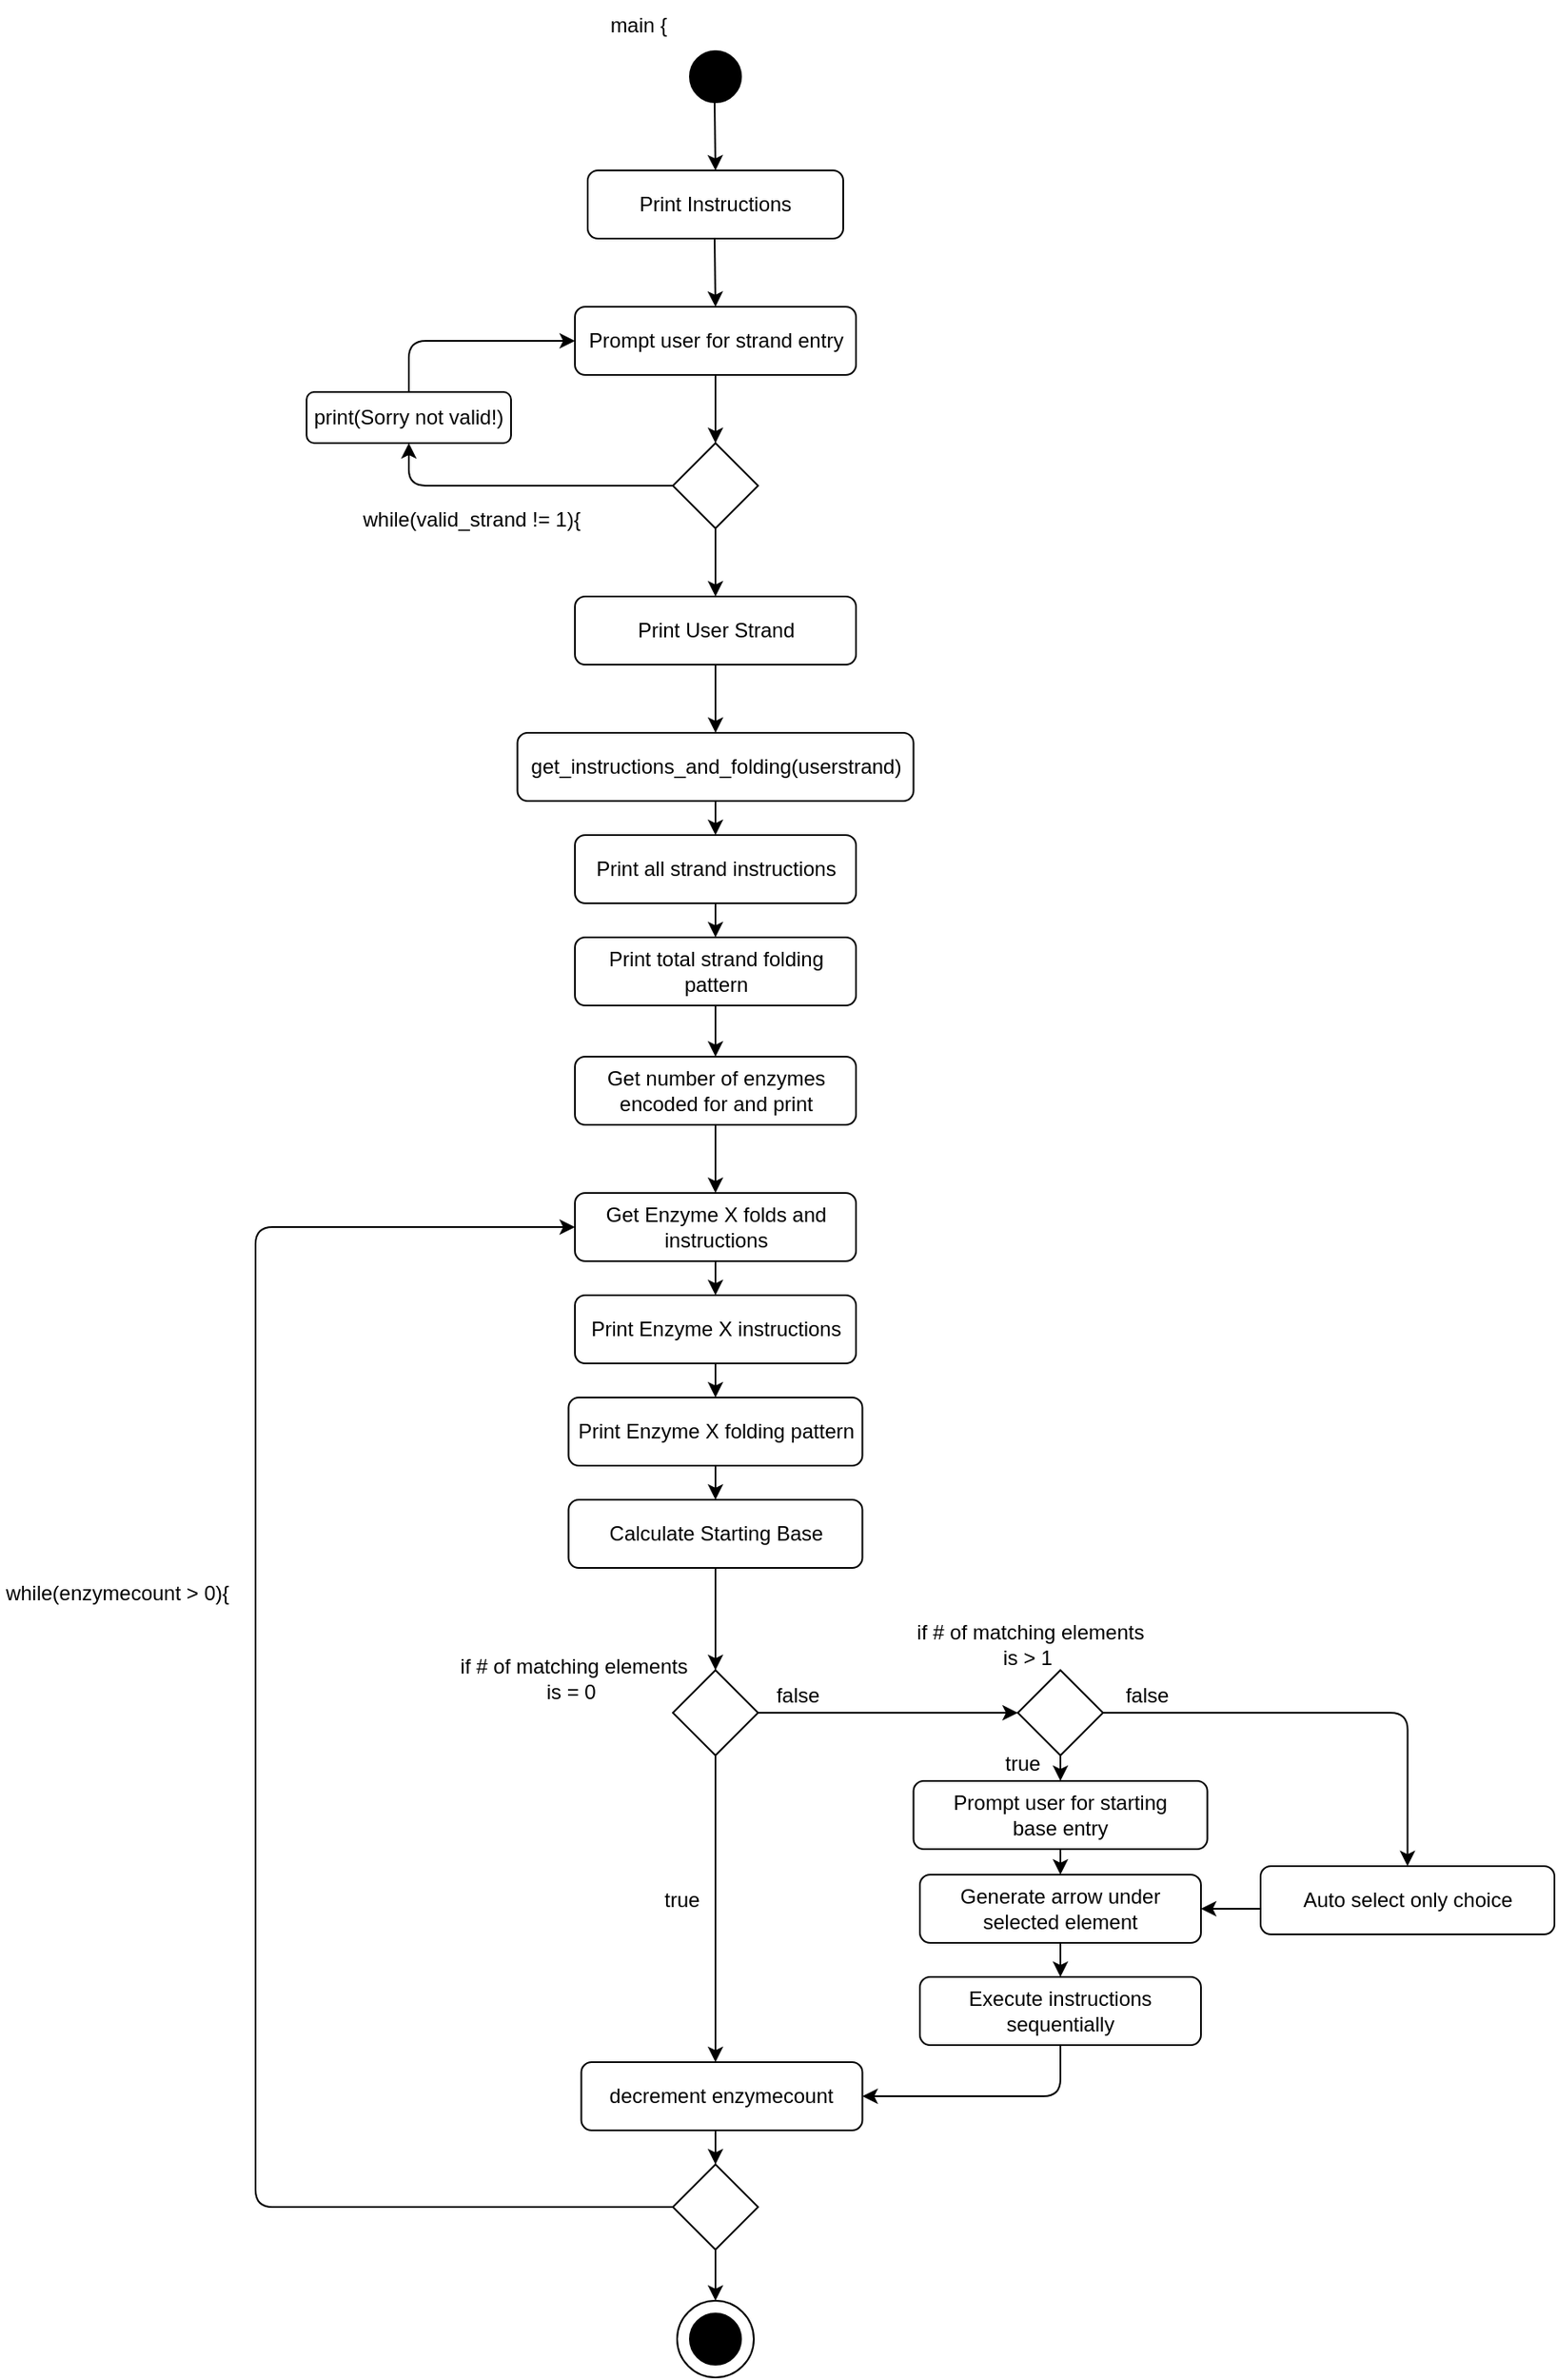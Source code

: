 <mxfile version="24.8.3">
  <diagram name="Page-1" id="PkyXtbD7RMUAfJ6heSM2">
    <mxGraphModel dx="2284" dy="746" grid="1" gridSize="10" guides="1" tooltips="1" connect="1" arrows="1" fold="1" page="1" pageScale="1" pageWidth="850" pageHeight="1100" math="0" shadow="0">
      <root>
        <mxCell id="0" />
        <mxCell id="1" parent="0" />
        <mxCell id="jWET1PcR0gpjG8ZoI9SM-1" value="" style="ellipse;whiteSpace=wrap;html=1;aspect=fixed;fillColor=#000000;" vertex="1" parent="1">
          <mxGeometry x="385" y="60" width="30" height="30" as="geometry" />
        </mxCell>
        <mxCell id="jWET1PcR0gpjG8ZoI9SM-2" value="" style="endArrow=classic;html=1;rounded=0;" edge="1" parent="1">
          <mxGeometry width="50" height="50" relative="1" as="geometry">
            <mxPoint x="399.5" y="90" as="sourcePoint" />
            <mxPoint x="400" y="130" as="targetPoint" />
          </mxGeometry>
        </mxCell>
        <mxCell id="jWET1PcR0gpjG8ZoI9SM-3" value="Print Instructions" style="rounded=1;whiteSpace=wrap;html=1;" vertex="1" parent="1">
          <mxGeometry x="325" y="130" width="150" height="40" as="geometry" />
        </mxCell>
        <mxCell id="jWET1PcR0gpjG8ZoI9SM-4" value="main {" style="text;html=1;align=center;verticalAlign=middle;whiteSpace=wrap;rounded=0;" vertex="1" parent="1">
          <mxGeometry x="325" y="30" width="60" height="30" as="geometry" />
        </mxCell>
        <mxCell id="jWET1PcR0gpjG8ZoI9SM-10" style="edgeStyle=orthogonalEdgeStyle;rounded=0;orthogonalLoop=1;jettySize=auto;html=1;exitX=0.5;exitY=1;exitDx=0;exitDy=0;" edge="1" parent="1" source="jWET1PcR0gpjG8ZoI9SM-5" target="jWET1PcR0gpjG8ZoI9SM-7">
          <mxGeometry relative="1" as="geometry" />
        </mxCell>
        <mxCell id="jWET1PcR0gpjG8ZoI9SM-5" value="Prompt user for strand entry" style="rounded=1;whiteSpace=wrap;html=1;" vertex="1" parent="1">
          <mxGeometry x="317.5" y="210" width="165" height="40" as="geometry" />
        </mxCell>
        <mxCell id="jWET1PcR0gpjG8ZoI9SM-6" value="" style="endArrow=classic;html=1;rounded=0;" edge="1" parent="1">
          <mxGeometry width="50" height="50" relative="1" as="geometry">
            <mxPoint x="399.5" y="170" as="sourcePoint" />
            <mxPoint x="400" y="210" as="targetPoint" />
          </mxGeometry>
        </mxCell>
        <mxCell id="jWET1PcR0gpjG8ZoI9SM-13" style="edgeStyle=orthogonalEdgeStyle;rounded=1;orthogonalLoop=1;jettySize=auto;html=1;exitX=0;exitY=0.5;exitDx=0;exitDy=0;entryX=0.5;entryY=1;entryDx=0;entryDy=0;curved=0;" edge="1" parent="1" source="jWET1PcR0gpjG8ZoI9SM-7" target="jWET1PcR0gpjG8ZoI9SM-12">
          <mxGeometry relative="1" as="geometry" />
        </mxCell>
        <mxCell id="jWET1PcR0gpjG8ZoI9SM-17" style="edgeStyle=orthogonalEdgeStyle;rounded=0;orthogonalLoop=1;jettySize=auto;html=1;exitX=0.5;exitY=1;exitDx=0;exitDy=0;" edge="1" parent="1" source="jWET1PcR0gpjG8ZoI9SM-7" target="jWET1PcR0gpjG8ZoI9SM-16">
          <mxGeometry relative="1" as="geometry" />
        </mxCell>
        <mxCell id="jWET1PcR0gpjG8ZoI9SM-7" value="" style="rhombus;whiteSpace=wrap;html=1;" vertex="1" parent="1">
          <mxGeometry x="375" y="290" width="50" height="50" as="geometry" />
        </mxCell>
        <mxCell id="jWET1PcR0gpjG8ZoI9SM-14" style="edgeStyle=orthogonalEdgeStyle;rounded=1;orthogonalLoop=1;jettySize=auto;html=1;exitX=0.5;exitY=0;exitDx=0;exitDy=0;entryX=0;entryY=0.5;entryDx=0;entryDy=0;curved=0;" edge="1" parent="1" source="jWET1PcR0gpjG8ZoI9SM-12" target="jWET1PcR0gpjG8ZoI9SM-5">
          <mxGeometry relative="1" as="geometry" />
        </mxCell>
        <mxCell id="jWET1PcR0gpjG8ZoI9SM-12" value="print(Sorry not valid!)" style="rounded=1;whiteSpace=wrap;html=1;" vertex="1" parent="1">
          <mxGeometry x="160" y="260" width="120" height="30" as="geometry" />
        </mxCell>
        <mxCell id="jWET1PcR0gpjG8ZoI9SM-15" value="while(valid_strand != 1){" style="text;html=1;align=center;verticalAlign=middle;whiteSpace=wrap;rounded=0;" vertex="1" parent="1">
          <mxGeometry x="187.5" y="320" width="137.5" height="30" as="geometry" />
        </mxCell>
        <mxCell id="jWET1PcR0gpjG8ZoI9SM-19" style="edgeStyle=orthogonalEdgeStyle;rounded=0;orthogonalLoop=1;jettySize=auto;html=1;exitX=0.5;exitY=1;exitDx=0;exitDy=0;" edge="1" parent="1" source="jWET1PcR0gpjG8ZoI9SM-16" target="jWET1PcR0gpjG8ZoI9SM-18">
          <mxGeometry relative="1" as="geometry" />
        </mxCell>
        <mxCell id="jWET1PcR0gpjG8ZoI9SM-16" value="Print User Strand" style="rounded=1;whiteSpace=wrap;html=1;" vertex="1" parent="1">
          <mxGeometry x="317.5" y="380" width="165" height="40" as="geometry" />
        </mxCell>
        <mxCell id="jWET1PcR0gpjG8ZoI9SM-22" style="edgeStyle=orthogonalEdgeStyle;rounded=0;orthogonalLoop=1;jettySize=auto;html=1;exitX=0.5;exitY=1;exitDx=0;exitDy=0;entryX=0.5;entryY=0;entryDx=0;entryDy=0;" edge="1" parent="1" source="jWET1PcR0gpjG8ZoI9SM-18" target="jWET1PcR0gpjG8ZoI9SM-20">
          <mxGeometry relative="1" as="geometry" />
        </mxCell>
        <mxCell id="jWET1PcR0gpjG8ZoI9SM-18" value="get_instructions_and_folding(userstrand)" style="rounded=1;whiteSpace=wrap;html=1;" vertex="1" parent="1">
          <mxGeometry x="283.75" y="460" width="232.5" height="40" as="geometry" />
        </mxCell>
        <mxCell id="jWET1PcR0gpjG8ZoI9SM-24" style="edgeStyle=orthogonalEdgeStyle;rounded=0;orthogonalLoop=1;jettySize=auto;html=1;exitX=0.5;exitY=1;exitDx=0;exitDy=0;entryX=0.5;entryY=0;entryDx=0;entryDy=0;" edge="1" parent="1" source="jWET1PcR0gpjG8ZoI9SM-20" target="jWET1PcR0gpjG8ZoI9SM-21">
          <mxGeometry relative="1" as="geometry" />
        </mxCell>
        <mxCell id="jWET1PcR0gpjG8ZoI9SM-20" value="Print all strand instructions" style="rounded=1;whiteSpace=wrap;html=1;" vertex="1" parent="1">
          <mxGeometry x="317.5" y="520" width="165" height="40" as="geometry" />
        </mxCell>
        <mxCell id="jWET1PcR0gpjG8ZoI9SM-26" style="edgeStyle=orthogonalEdgeStyle;rounded=0;orthogonalLoop=1;jettySize=auto;html=1;exitX=0.5;exitY=1;exitDx=0;exitDy=0;" edge="1" parent="1" source="jWET1PcR0gpjG8ZoI9SM-21" target="jWET1PcR0gpjG8ZoI9SM-25">
          <mxGeometry relative="1" as="geometry" />
        </mxCell>
        <mxCell id="jWET1PcR0gpjG8ZoI9SM-21" value="Print total strand folding pattern" style="rounded=1;whiteSpace=wrap;html=1;" vertex="1" parent="1">
          <mxGeometry x="317.5" y="580" width="165" height="40" as="geometry" />
        </mxCell>
        <mxCell id="jWET1PcR0gpjG8ZoI9SM-36" style="edgeStyle=orthogonalEdgeStyle;rounded=0;orthogonalLoop=1;jettySize=auto;html=1;exitX=0.5;exitY=1;exitDx=0;exitDy=0;" edge="1" parent="1" source="jWET1PcR0gpjG8ZoI9SM-25" target="jWET1PcR0gpjG8ZoI9SM-34">
          <mxGeometry relative="1" as="geometry" />
        </mxCell>
        <mxCell id="jWET1PcR0gpjG8ZoI9SM-25" value="Get number of enzymes encoded for and print" style="rounded=1;whiteSpace=wrap;html=1;" vertex="1" parent="1">
          <mxGeometry x="317.5" y="650" width="165" height="40" as="geometry" />
        </mxCell>
        <mxCell id="jWET1PcR0gpjG8ZoI9SM-35" style="edgeStyle=orthogonalEdgeStyle;rounded=1;orthogonalLoop=1;jettySize=auto;html=1;exitX=0;exitY=0.5;exitDx=0;exitDy=0;entryX=0;entryY=0.5;entryDx=0;entryDy=0;curved=0;" edge="1" parent="1" source="jWET1PcR0gpjG8ZoI9SM-27" target="jWET1PcR0gpjG8ZoI9SM-34">
          <mxGeometry relative="1" as="geometry">
            <Array as="points">
              <mxPoint x="130" y="1325" />
              <mxPoint x="130" y="750" />
            </Array>
          </mxGeometry>
        </mxCell>
        <mxCell id="jWET1PcR0gpjG8ZoI9SM-50" style="edgeStyle=orthogonalEdgeStyle;rounded=0;orthogonalLoop=1;jettySize=auto;html=1;exitX=0.5;exitY=1;exitDx=0;exitDy=0;entryX=0.5;entryY=0;entryDx=0;entryDy=0;" edge="1" parent="1" source="jWET1PcR0gpjG8ZoI9SM-27" target="jWET1PcR0gpjG8ZoI9SM-47">
          <mxGeometry relative="1" as="geometry" />
        </mxCell>
        <mxCell id="jWET1PcR0gpjG8ZoI9SM-27" value="" style="rhombus;whiteSpace=wrap;html=1;" vertex="1" parent="1">
          <mxGeometry x="375" y="1300" width="50" height="50" as="geometry" />
        </mxCell>
        <mxCell id="jWET1PcR0gpjG8ZoI9SM-28" value="while(enzymecount &amp;gt; 0){" style="text;html=1;align=center;verticalAlign=middle;whiteSpace=wrap;rounded=0;" vertex="1" parent="1">
          <mxGeometry x="-20" y="950" width="137.5" height="30" as="geometry" />
        </mxCell>
        <mxCell id="jWET1PcR0gpjG8ZoI9SM-72" style="edgeStyle=orthogonalEdgeStyle;rounded=0;orthogonalLoop=1;jettySize=auto;html=1;exitX=0.5;exitY=1;exitDx=0;exitDy=0;entryX=0.5;entryY=0;entryDx=0;entryDy=0;" edge="1" parent="1" source="jWET1PcR0gpjG8ZoI9SM-29" target="jWET1PcR0gpjG8ZoI9SM-71">
          <mxGeometry relative="1" as="geometry" />
        </mxCell>
        <mxCell id="jWET1PcR0gpjG8ZoI9SM-29" value="Generate arrow under selected element" style="rounded=1;whiteSpace=wrap;html=1;" vertex="1" parent="1">
          <mxGeometry x="520" y="1130" width="165" height="40" as="geometry" />
        </mxCell>
        <mxCell id="jWET1PcR0gpjG8ZoI9SM-41" style="edgeStyle=orthogonalEdgeStyle;rounded=0;orthogonalLoop=1;jettySize=auto;html=1;exitX=0.5;exitY=1;exitDx=0;exitDy=0;entryX=0.5;entryY=0;entryDx=0;entryDy=0;" edge="1" parent="1" source="jWET1PcR0gpjG8ZoI9SM-34" target="jWET1PcR0gpjG8ZoI9SM-39">
          <mxGeometry relative="1" as="geometry" />
        </mxCell>
        <mxCell id="jWET1PcR0gpjG8ZoI9SM-34" value="Get Enzyme X folds and instructions" style="rounded=1;whiteSpace=wrap;html=1;" vertex="1" parent="1">
          <mxGeometry x="317.5" y="730" width="165" height="40" as="geometry" />
        </mxCell>
        <mxCell id="jWET1PcR0gpjG8ZoI9SM-42" style="edgeStyle=orthogonalEdgeStyle;rounded=0;orthogonalLoop=1;jettySize=auto;html=1;exitX=0.5;exitY=1;exitDx=0;exitDy=0;entryX=0.5;entryY=0;entryDx=0;entryDy=0;" edge="1" parent="1" source="jWET1PcR0gpjG8ZoI9SM-39" target="jWET1PcR0gpjG8ZoI9SM-40">
          <mxGeometry relative="1" as="geometry" />
        </mxCell>
        <mxCell id="jWET1PcR0gpjG8ZoI9SM-39" value="Print Enzyme X instructions" style="rounded=1;whiteSpace=wrap;html=1;" vertex="1" parent="1">
          <mxGeometry x="317.5" y="790" width="165" height="40" as="geometry" />
        </mxCell>
        <mxCell id="jWET1PcR0gpjG8ZoI9SM-44" style="edgeStyle=orthogonalEdgeStyle;rounded=0;orthogonalLoop=1;jettySize=auto;html=1;exitX=0.5;exitY=1;exitDx=0;exitDy=0;entryX=0.5;entryY=0;entryDx=0;entryDy=0;" edge="1" parent="1" source="jWET1PcR0gpjG8ZoI9SM-40" target="jWET1PcR0gpjG8ZoI9SM-43">
          <mxGeometry relative="1" as="geometry" />
        </mxCell>
        <mxCell id="jWET1PcR0gpjG8ZoI9SM-40" value="Print Enzyme X folding pattern" style="rounded=1;whiteSpace=wrap;html=1;" vertex="1" parent="1">
          <mxGeometry x="313.75" y="850" width="172.5" height="40" as="geometry" />
        </mxCell>
        <mxCell id="jWET1PcR0gpjG8ZoI9SM-56" style="edgeStyle=orthogonalEdgeStyle;rounded=0;orthogonalLoop=1;jettySize=auto;html=1;exitX=0.5;exitY=1;exitDx=0;exitDy=0;entryX=0.5;entryY=0;entryDx=0;entryDy=0;" edge="1" parent="1" source="jWET1PcR0gpjG8ZoI9SM-43" target="jWET1PcR0gpjG8ZoI9SM-53">
          <mxGeometry relative="1" as="geometry" />
        </mxCell>
        <mxCell id="jWET1PcR0gpjG8ZoI9SM-43" value="Calculate Starting Base" style="rounded=1;whiteSpace=wrap;html=1;" vertex="1" parent="1">
          <mxGeometry x="313.75" y="910" width="172.5" height="40" as="geometry" />
        </mxCell>
        <mxCell id="jWET1PcR0gpjG8ZoI9SM-79" style="edgeStyle=orthogonalEdgeStyle;rounded=0;orthogonalLoop=1;jettySize=auto;html=1;exitX=0.5;exitY=1;exitDx=0;exitDy=0;entryX=0.5;entryY=0;entryDx=0;entryDy=0;" edge="1" parent="1" source="jWET1PcR0gpjG8ZoI9SM-45" target="jWET1PcR0gpjG8ZoI9SM-29">
          <mxGeometry relative="1" as="geometry" />
        </mxCell>
        <mxCell id="jWET1PcR0gpjG8ZoI9SM-45" value="Prompt user for starting base&lt;span style=&quot;background-color: initial;&quot;&gt;&amp;nbsp;entry&lt;/span&gt;" style="rounded=1;whiteSpace=wrap;html=1;" vertex="1" parent="1">
          <mxGeometry x="516.25" y="1075" width="172.5" height="40" as="geometry" />
        </mxCell>
        <mxCell id="jWET1PcR0gpjG8ZoI9SM-47" value="" style="ellipse;whiteSpace=wrap;html=1;aspect=fixed;" vertex="1" parent="1">
          <mxGeometry x="377.5" y="1380" width="45" height="45" as="geometry" />
        </mxCell>
        <mxCell id="jWET1PcR0gpjG8ZoI9SM-49" value="" style="ellipse;whiteSpace=wrap;html=1;aspect=fixed;fillColor=#000000;" vertex="1" parent="1">
          <mxGeometry x="385" y="1387.5" width="30" height="30" as="geometry" />
        </mxCell>
        <mxCell id="jWET1PcR0gpjG8ZoI9SM-61" style="edgeStyle=orthogonalEdgeStyle;rounded=0;orthogonalLoop=1;jettySize=auto;html=1;exitX=0.5;exitY=1;exitDx=0;exitDy=0;entryX=0.5;entryY=0;entryDx=0;entryDy=0;" edge="1" parent="1" source="jWET1PcR0gpjG8ZoI9SM-51" target="jWET1PcR0gpjG8ZoI9SM-45">
          <mxGeometry relative="1" as="geometry" />
        </mxCell>
        <mxCell id="jWET1PcR0gpjG8ZoI9SM-51" value="" style="rhombus;whiteSpace=wrap;html=1;" vertex="1" parent="1">
          <mxGeometry x="577.5" y="1010" width="50" height="50" as="geometry" />
        </mxCell>
        <mxCell id="jWET1PcR0gpjG8ZoI9SM-52" value="if # of matching elements is &amp;gt; 1&amp;nbsp;" style="text;html=1;align=center;verticalAlign=middle;whiteSpace=wrap;rounded=0;" vertex="1" parent="1">
          <mxGeometry x="516.25" y="980" width="137.5" height="30" as="geometry" />
        </mxCell>
        <mxCell id="jWET1PcR0gpjG8ZoI9SM-59" style="edgeStyle=orthogonalEdgeStyle;rounded=0;orthogonalLoop=1;jettySize=auto;html=1;exitX=1;exitY=0.5;exitDx=0;exitDy=0;entryX=0;entryY=0.5;entryDx=0;entryDy=0;" edge="1" parent="1" source="jWET1PcR0gpjG8ZoI9SM-53" target="jWET1PcR0gpjG8ZoI9SM-51">
          <mxGeometry relative="1" as="geometry">
            <mxPoint x="560" y="1035" as="targetPoint" />
          </mxGeometry>
        </mxCell>
        <mxCell id="jWET1PcR0gpjG8ZoI9SM-53" value="" style="rhombus;whiteSpace=wrap;html=1;" vertex="1" parent="1">
          <mxGeometry x="375" y="1010" width="50" height="50" as="geometry" />
        </mxCell>
        <mxCell id="jWET1PcR0gpjG8ZoI9SM-54" value="if # of matching elements is = 0&amp;nbsp;" style="text;html=1;align=center;verticalAlign=middle;whiteSpace=wrap;rounded=0;" vertex="1" parent="1">
          <mxGeometry x="247.5" y="1000" width="137.5" height="30" as="geometry" />
        </mxCell>
        <mxCell id="jWET1PcR0gpjG8ZoI9SM-58" value="false" style="text;html=1;align=center;verticalAlign=middle;resizable=0;points=[];autosize=1;strokeColor=none;fillColor=none;" vertex="1" parent="1">
          <mxGeometry x="422.5" y="1010" width="50" height="30" as="geometry" />
        </mxCell>
        <mxCell id="jWET1PcR0gpjG8ZoI9SM-68" style="edgeStyle=orthogonalEdgeStyle;rounded=1;orthogonalLoop=1;jettySize=auto;html=1;exitX=0.5;exitY=1;exitDx=0;exitDy=0;entryX=1;entryY=0.5;entryDx=0;entryDy=0;curved=0;" edge="1" parent="1" source="jWET1PcR0gpjG8ZoI9SM-64" target="jWET1PcR0gpjG8ZoI9SM-29">
          <mxGeometry relative="1" as="geometry">
            <Array as="points">
              <mxPoint x="806" y="1150" />
            </Array>
          </mxGeometry>
        </mxCell>
        <mxCell id="jWET1PcR0gpjG8ZoI9SM-64" value="Auto select only choice" style="rounded=1;whiteSpace=wrap;html=1;" vertex="1" parent="1">
          <mxGeometry x="720" y="1125" width="172.5" height="40" as="geometry" />
        </mxCell>
        <mxCell id="jWET1PcR0gpjG8ZoI9SM-65" value="true" style="text;html=1;align=center;verticalAlign=middle;resizable=0;points=[];autosize=1;strokeColor=none;fillColor=none;" vertex="1" parent="1">
          <mxGeometry x="560" y="1050" width="40" height="30" as="geometry" />
        </mxCell>
        <mxCell id="jWET1PcR0gpjG8ZoI9SM-66" value="false" style="text;html=1;align=center;verticalAlign=middle;resizable=0;points=[];autosize=1;strokeColor=none;fillColor=none;" vertex="1" parent="1">
          <mxGeometry x="627.5" y="1010" width="50" height="30" as="geometry" />
        </mxCell>
        <mxCell id="jWET1PcR0gpjG8ZoI9SM-67" style="edgeStyle=orthogonalEdgeStyle;rounded=1;orthogonalLoop=1;jettySize=auto;html=1;exitX=1;exitY=0.5;exitDx=0;exitDy=0;entryX=0.5;entryY=0;entryDx=0;entryDy=0;curved=0;" edge="1" parent="1" source="jWET1PcR0gpjG8ZoI9SM-51" target="jWET1PcR0gpjG8ZoI9SM-64">
          <mxGeometry relative="1" as="geometry" />
        </mxCell>
        <mxCell id="jWET1PcR0gpjG8ZoI9SM-70" style="edgeStyle=orthogonalEdgeStyle;rounded=0;orthogonalLoop=1;jettySize=auto;html=1;exitX=0.5;exitY=1;exitDx=0;exitDy=0;entryX=0.5;entryY=0;entryDx=0;entryDy=0;" edge="1" parent="1" source="jWET1PcR0gpjG8ZoI9SM-69" target="jWET1PcR0gpjG8ZoI9SM-27">
          <mxGeometry relative="1" as="geometry" />
        </mxCell>
        <mxCell id="jWET1PcR0gpjG8ZoI9SM-69" value="decrement enzymecount" style="rounded=1;whiteSpace=wrap;html=1;" vertex="1" parent="1">
          <mxGeometry x="321.25" y="1240" width="165" height="40" as="geometry" />
        </mxCell>
        <mxCell id="jWET1PcR0gpjG8ZoI9SM-75" style="edgeStyle=orthogonalEdgeStyle;rounded=1;orthogonalLoop=1;jettySize=auto;html=1;exitX=0.5;exitY=1;exitDx=0;exitDy=0;entryX=1;entryY=0.5;entryDx=0;entryDy=0;curved=0;" edge="1" parent="1" source="jWET1PcR0gpjG8ZoI9SM-71" target="jWET1PcR0gpjG8ZoI9SM-69">
          <mxGeometry relative="1" as="geometry" />
        </mxCell>
        <mxCell id="jWET1PcR0gpjG8ZoI9SM-71" value="Execute instructions sequentially" style="rounded=1;whiteSpace=wrap;html=1;" vertex="1" parent="1">
          <mxGeometry x="520" y="1190" width="165" height="40" as="geometry" />
        </mxCell>
        <mxCell id="jWET1PcR0gpjG8ZoI9SM-76" style="edgeStyle=orthogonalEdgeStyle;rounded=0;orthogonalLoop=1;jettySize=auto;html=1;exitX=0.5;exitY=1;exitDx=0;exitDy=0;" edge="1" parent="1" source="jWET1PcR0gpjG8ZoI9SM-53">
          <mxGeometry relative="1" as="geometry">
            <mxPoint x="400" y="1240" as="targetPoint" />
            <Array as="points">
              <mxPoint x="400" y="1240" />
            </Array>
          </mxGeometry>
        </mxCell>
        <mxCell id="jWET1PcR0gpjG8ZoI9SM-77" value="true" style="text;html=1;align=center;verticalAlign=middle;resizable=0;points=[];autosize=1;strokeColor=none;fillColor=none;" vertex="1" parent="1">
          <mxGeometry x="360" y="1130" width="40" height="30" as="geometry" />
        </mxCell>
      </root>
    </mxGraphModel>
  </diagram>
</mxfile>

